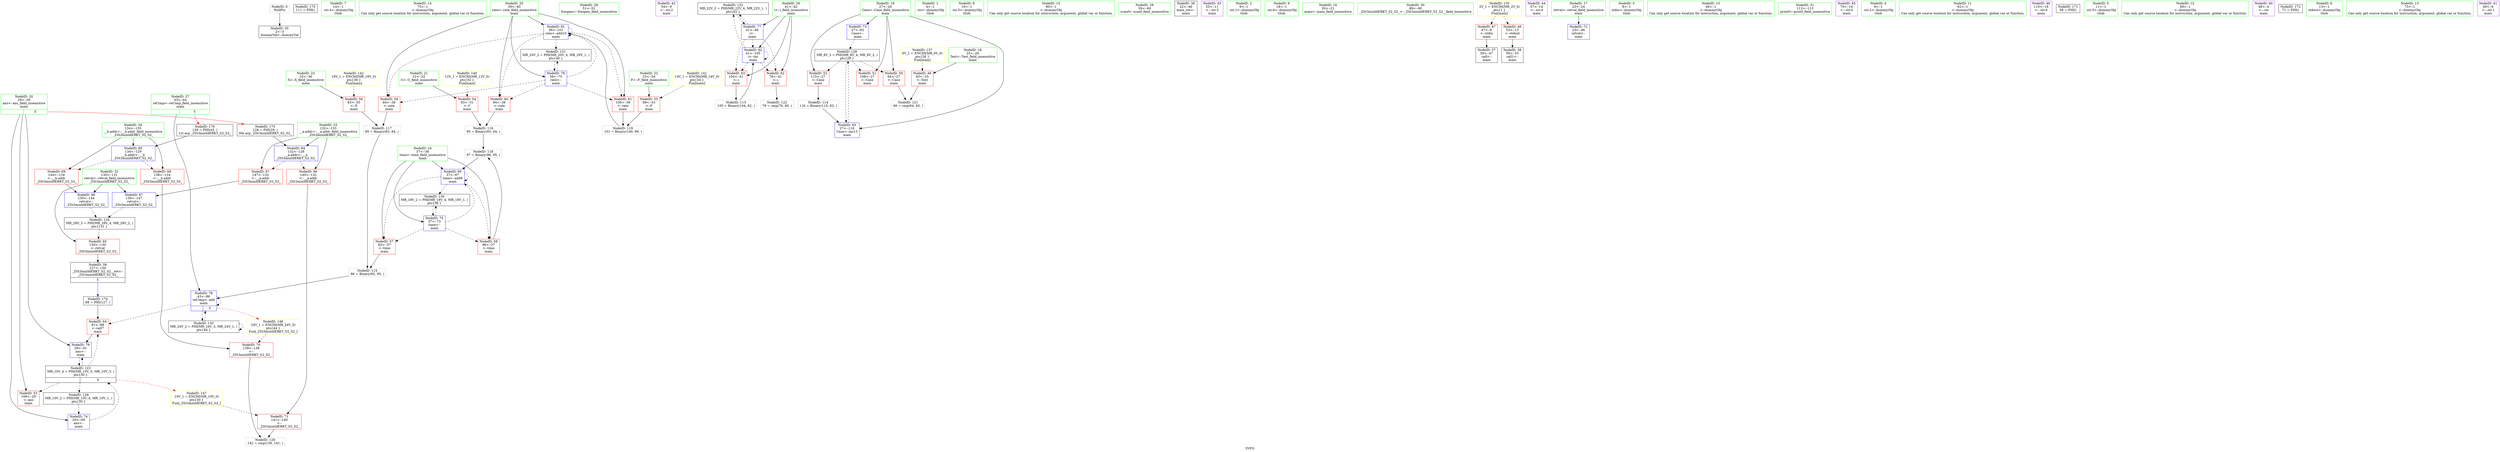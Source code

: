 digraph "SVFG" {
	label="SVFG";

	Node0x55859f85ed70 [shape=record,color=grey,label="{NodeID: 0\nNullPtr}"];
	Node0x55859f85ed70 -> Node0x55859f875820[style=solid];
	Node0x55859f88e000 [shape=record,color=black,label="{NodeID: 173\n111 = PHI()\n}"];
	Node0x55859f874010 [shape=record,color=green,label="{NodeID: 7\n14\<--1\n.str.4\<--dummyObj\nGlob }"];
	Node0x55859f8745c0 [shape=record,color=green,label="{NodeID: 14\n75\<--1\n\<--dummyObj\nCan only get source location for instruction, argument, global var or function.}"];
	Node0x55859f874c00 [shape=record,color=green,label="{NodeID: 21\n31\<--32\nC\<--C_field_insensitive\nmain\n}"];
	Node0x55859f874c00 -> Node0x55859f8777e0[style=solid];
	Node0x55859f8751b0 [shape=record,color=green,label="{NodeID: 28\n51\<--52\nfreopen\<--freopen_field_insensitive\n}"];
	Node0x55859f87bb00 [shape=record,color=grey,label="{NodeID: 118\n97 = Binary(96, 95, )\n}"];
	Node0x55859f87bb00 -> Node0x55859f878d00[style=solid];
	Node0x55859f875820 [shape=record,color=black,label="{NodeID: 35\n2\<--3\ndummyVal\<--dummyVal\n}"];
	Node0x55859f875e00 [shape=record,color=purple,label="{NodeID: 42\n54\<--9\n\<--.str.2\nmain\n}"];
	Node0x55859f882a10 [shape=record,color=black,label="{NodeID: 132\nMR_22V_2 = PHI(MR_22V_4, MR_22V_1, )\npts\{42 \}\n}"];
	Node0x55859f882a10 -> Node0x55859f878a90[style=dashed];
	Node0x55859f8773d0 [shape=record,color=red,label="{NodeID: 49\n65\<--25\n\<--Test\nmain\n}"];
	Node0x55859f8773d0 -> Node0x55859f87bf80[style=solid];
	Node0x55859f877980 [shape=record,color=red,label="{NodeID: 56\n83\<--35\n\<--X\nmain\n}"];
	Node0x55859f877980 -> Node0x55859f87b980[style=solid];
	Node0x55859f877f30 [shape=record,color=red,label="{NodeID: 63\n104\<--41\n\<--i\nmain\n}"];
	Node0x55859f877f30 -> Node0x55859f87b380[style=solid];
	Node0x55859f8784e0 [shape=record,color=red,label="{NodeID: 70\n139\<--138\n\<--\n_ZSt3minIdERKT_S2_S2_\n}"];
	Node0x55859f8784e0 -> Node0x55859f87be00[style=solid];
	Node0x55859f878a90 [shape=record,color=blue,label="{NodeID: 77\n41\<--46\ni\<--\nmain\n}"];
	Node0x55859f878a90 -> Node0x55859f877e60[style=dashed];
	Node0x55859f878a90 -> Node0x55859f877f30[style=dashed];
	Node0x55859f878a90 -> Node0x55859f878ea0[style=dashed];
	Node0x55859f878a90 -> Node0x55859f882a10[style=dashed];
	Node0x55859f879040 [shape=record,color=blue,label="{NodeID: 84\n132\<--128\n__a.addr\<--__a\n_ZSt3minIdERKT_S2_S2_\n}"];
	Node0x55859f879040 -> Node0x55859f8781a0[style=dashed];
	Node0x55859f879040 -> Node0x55859f878270[style=dashed];
	Node0x55859f873250 [shape=record,color=green,label="{NodeID: 1\n4\<--1\n.str\<--dummyObj\nGlob }"];
	Node0x55859f88e0d0 [shape=record,color=black,label="{NodeID: 174\n88 = PHI(127, )\n}"];
	Node0x55859f88e0d0 -> Node0x55859f878000[style=solid];
	Node0x55859f8740a0 [shape=record,color=green,label="{NodeID: 8\n16\<--1\n.str.5\<--dummyObj\nGlob }"];
	Node0x55859f8746c0 [shape=record,color=green,label="{NodeID: 15\n80\<--1\n\<--dummyObj\nCan only get source location for instruction, argument, global var or function.}"];
	Node0x55859f874cd0 [shape=record,color=green,label="{NodeID: 22\n33\<--34\nF\<--F_field_insensitive\nmain\n}"];
	Node0x55859f874cd0 -> Node0x55859f8778b0[style=solid];
	Node0x55859f8752b0 [shape=record,color=green,label="{NodeID: 29\n59\<--60\nscanf\<--scanf_field_insensitive\n}"];
	Node0x55859f87bc80 [shape=record,color=grey,label="{NodeID: 119\n101 = Binary(100, 99, )\n}"];
	Node0x55859f87bc80 -> Node0x55859f878dd0[style=solid];
	Node0x55859f875920 [shape=record,color=black,label="{NodeID: 36\n22\<--46\nmain_ret\<--\nmain\n}"];
	Node0x55859f875ed0 [shape=record,color=purple,label="{NodeID: 43\n55\<--11\n\<--.str.3\nmain\n}"];
	Node0x55859f882f10 [shape=record,color=black,label="{NodeID: 133\nMR_24V_2 = PHI(MR_24V_3, MR_24V_1, )\npts\{44 \}\n}"];
	Node0x55859f882f10 -> Node0x55859f878b60[style=dashed];
	Node0x55859f882f10 -> Node0x55859f882f10[style=dashed];
	Node0x55859f8774a0 [shape=record,color=red,label="{NodeID: 50\n64\<--27\n\<--Case\nmain\n}"];
	Node0x55859f8774a0 -> Node0x55859f87bf80[style=solid];
	Node0x55859f8847b0 [shape=record,color=yellow,style=double,label="{NodeID: 140\n12V_1 = ENCHI(MR_12V_0)\npts\{32 \}\nFun[main]}"];
	Node0x55859f8847b0 -> Node0x55859f8777e0[style=dashed];
	Node0x55859f877a50 [shape=record,color=red,label="{NodeID: 57\n82\<--37\n\<--time\nmain\n}"];
	Node0x55859f877a50 -> Node0x55859f87b680[style=solid];
	Node0x55859f884dd0 [shape=record,color=yellow,style=double,label="{NodeID: 147\n10V_1 = ENCHI(MR_10V_0)\npts\{30 \}\nFun[_ZSt3minIdERKT_S2_S2_]}"];
	Node0x55859f884dd0 -> Node0x55859f8785b0[style=dashed];
	Node0x55859f878000 [shape=record,color=red,label="{NodeID: 64\n91\<--88\n\<--call7\nmain\n}"];
	Node0x55859f878000 -> Node0x55859f878c30[style=solid];
	Node0x55859f8785b0 [shape=record,color=red,label="{NodeID: 71\n141\<--140\n\<--\n_ZSt3minIdERKT_S2_S2_\n}"];
	Node0x55859f8785b0 -> Node0x55859f87be00[style=solid];
	Node0x55859f878b60 [shape=record,color=blue,label="{NodeID: 78\n43\<--86\nref.tmp\<--add\nmain\n|{|<s3>5}}"];
	Node0x55859f878b60 -> Node0x55859f878000[style=dashed];
	Node0x55859f878b60 -> Node0x55859f878b60[style=dashed];
	Node0x55859f878b60 -> Node0x55859f882f10[style=dashed];
	Node0x55859f878b60:s3 -> Node0x55859f884ee0[style=dashed,color=red];
	Node0x55859f879110 [shape=record,color=blue,label="{NodeID: 85\n134\<--129\n__b.addr\<--__b\n_ZSt3minIdERKT_S2_S2_\n}"];
	Node0x55859f879110 -> Node0x55859f878340[style=dashed];
	Node0x55859f879110 -> Node0x55859f878410[style=dashed];
	Node0x55859f8732e0 [shape=record,color=green,label="{NodeID: 2\n6\<--1\n.str.1\<--dummyObj\nGlob }"];
	Node0x55859f88e2c0 [shape=record,color=black,label="{NodeID: 175\n128 = PHI(29, )\n0th arg _ZSt3minIdERKT_S2_S2_ }"];
	Node0x55859f88e2c0 -> Node0x55859f879040[style=solid];
	Node0x55859f874130 [shape=record,color=green,label="{NodeID: 9\n18\<--1\n.str.6\<--dummyObj\nGlob }"];
	Node0x55859f8747c0 [shape=record,color=green,label="{NodeID: 16\n20\<--21\nmain\<--main_field_insensitive\n}"];
	Node0x55859f874da0 [shape=record,color=green,label="{NodeID: 23\n35\<--36\nX\<--X_field_insensitive\nmain\n}"];
	Node0x55859f874da0 -> Node0x55859f877980[style=solid];
	Node0x55859f87b380 [shape=record,color=grey,label="{NodeID: 113\n105 = Binary(104, 62, )\n}"];
	Node0x55859f87b380 -> Node0x55859f878ea0[style=solid];
	Node0x55859f8753b0 [shape=record,color=green,label="{NodeID: 30\n89\<--90\n_ZSt3minIdERKT_S2_S2_\<--_ZSt3minIdERKT_S2_S2__field_insensitive\n}"];
	Node0x55859f87be00 [shape=record,color=grey,label="{NodeID: 120\n142 = cmp(139, 141, )\n}"];
	Node0x55859f8759f0 [shape=record,color=black,label="{NodeID: 37\n50\<--47\ncall\<--\nmain\n}"];
	Node0x55859f875fa0 [shape=record,color=purple,label="{NodeID: 44\n57\<--14\n\<--.str.4\nmain\n}"];
	Node0x55859f883410 [shape=record,color=black,label="{NodeID: 134\nMR_28V_3 = PHI(MR_28V_4, MR_28V_2, )\npts\{131 \}\n}"];
	Node0x55859f883410 -> Node0x55859f8780d0[style=dashed];
	Node0x55859f877570 [shape=record,color=red,label="{NodeID: 51\n108\<--27\n\<--Case\nmain\n}"];
	Node0x55859f884890 [shape=record,color=yellow,style=double,label="{NodeID: 141\n14V_1 = ENCHI(MR_14V_0)\npts\{34 \}\nFun[main]}"];
	Node0x55859f884890 -> Node0x55859f8778b0[style=dashed];
	Node0x55859f877b20 [shape=record,color=red,label="{NodeID: 58\n96\<--37\n\<--time\nmain\n}"];
	Node0x55859f877b20 -> Node0x55859f87bb00[style=solid];
	Node0x55859f884ee0 [shape=record,color=yellow,style=double,label="{NodeID: 148\n24V_1 = ENCHI(MR_24V_0)\npts\{44 \}\nFun[_ZSt3minIdERKT_S2_S2_]}"];
	Node0x55859f884ee0 -> Node0x55859f8784e0[style=dashed];
	Node0x55859f8780d0 [shape=record,color=red,label="{NodeID: 65\n150\<--130\n\<--retval\n_ZSt3minIdERKT_S2_S2_\n}"];
	Node0x55859f8780d0 -> Node0x55859f875b90[style=solid];
	Node0x55859f878680 [shape=record,color=blue,label="{NodeID: 72\n23\<--46\nretval\<--\nmain\n}"];
	Node0x55859f878c30 [shape=record,color=blue,label="{NodeID: 79\n29\<--91\nans\<--\nmain\n}"];
	Node0x55859f878c30 -> Node0x55859f87fd10[style=dashed];
	Node0x55859f8791e0 [shape=record,color=blue,label="{NodeID: 86\n130\<--144\nretval\<--\n_ZSt3minIdERKT_S2_S2_\n}"];
	Node0x55859f8791e0 -> Node0x55859f883410[style=dashed];
	Node0x55859f873590 [shape=record,color=green,label="{NodeID: 3\n8\<--1\nstdin\<--dummyObj\nGlob }"];
	Node0x55859f88e3c0 [shape=record,color=black,label="{NodeID: 176\n129 = PHI(43, )\n1st arg _ZSt3minIdERKT_S2_S2_ }"];
	Node0x55859f88e3c0 -> Node0x55859f879110[style=solid];
	Node0x55859f8741c0 [shape=record,color=green,label="{NodeID: 10\n46\<--1\n\<--dummyObj\nCan only get source location for instruction, argument, global var or function.}"];
	Node0x55859f8748c0 [shape=record,color=green,label="{NodeID: 17\n23\<--24\nretval\<--retval_field_insensitive\nmain\n}"];
	Node0x55859f8748c0 -> Node0x55859f878680[style=solid];
	Node0x55859f874e70 [shape=record,color=green,label="{NodeID: 24\n37\<--38\ntime\<--time_field_insensitive\nmain\n}"];
	Node0x55859f874e70 -> Node0x55859f877a50[style=solid];
	Node0x55859f874e70 -> Node0x55859f877b20[style=solid];
	Node0x55859f874e70 -> Node0x55859f8788f0[style=solid];
	Node0x55859f874e70 -> Node0x55859f878d00[style=solid];
	Node0x55859f87b500 [shape=record,color=grey,label="{NodeID: 114\n116 = Binary(115, 62, )\n}"];
	Node0x55859f87b500 -> Node0x55859f878f70[style=solid];
	Node0x55859f8754b0 [shape=record,color=green,label="{NodeID: 31\n112\<--113\nprintf\<--printf_field_insensitive\n}"];
	Node0x55859f87bf80 [shape=record,color=grey,label="{NodeID: 121\n66 = cmp(64, 65, )\n}"];
	Node0x55859f875ac0 [shape=record,color=black,label="{NodeID: 38\n56\<--53\ncall1\<--\nmain\n}"];
	Node0x55859f881610 [shape=record,color=black,label="{NodeID: 128\nMR_8V_3 = PHI(MR_8V_4, MR_8V_2, )\npts\{28 \}\n}"];
	Node0x55859f881610 -> Node0x55859f8774a0[style=dashed];
	Node0x55859f881610 -> Node0x55859f877570[style=dashed];
	Node0x55859f881610 -> Node0x55859f877640[style=dashed];
	Node0x55859f881610 -> Node0x55859f878f70[style=dashed];
	Node0x55859f876070 [shape=record,color=purple,label="{NodeID: 45\n70\<--16\n\<--.str.5\nmain\n}"];
	Node0x55859f883910 [shape=record,color=yellow,style=double,label="{NodeID: 135\n2V_1 = ENCHI(MR_2V_0)\npts\{1 \}\nFun[main]}"];
	Node0x55859f883910 -> Node0x55859f876210[style=dashed];
	Node0x55859f883910 -> Node0x55859f877300[style=dashed];
	Node0x55859f877640 [shape=record,color=red,label="{NodeID: 52\n115\<--27\n\<--Case\nmain\n}"];
	Node0x55859f877640 -> Node0x55859f87b500[style=solid];
	Node0x55859f884970 [shape=record,color=yellow,style=double,label="{NodeID: 142\n16V_1 = ENCHI(MR_16V_0)\npts\{36 \}\nFun[main]}"];
	Node0x55859f884970 -> Node0x55859f877980[style=dashed];
	Node0x55859f877bf0 [shape=record,color=red,label="{NodeID: 59\n84\<--39\n\<--rate\nmain\n}"];
	Node0x55859f877bf0 -> Node0x55859f87b980[style=solid];
	Node0x55859f8781a0 [shape=record,color=red,label="{NodeID: 66\n140\<--132\n\<--__a.addr\n_ZSt3minIdERKT_S2_S2_\n}"];
	Node0x55859f8781a0 -> Node0x55859f8785b0[style=solid];
	Node0x55859f878750 [shape=record,color=blue,label="{NodeID: 73\n27\<--62\nCase\<--\nmain\n}"];
	Node0x55859f878750 -> Node0x55859f881610[style=dashed];
	Node0x55859f878d00 [shape=record,color=blue,label="{NodeID: 80\n37\<--97\ntime\<--add9\nmain\n}"];
	Node0x55859f878d00 -> Node0x55859f877a50[style=dashed];
	Node0x55859f878d00 -> Node0x55859f877b20[style=dashed];
	Node0x55859f878d00 -> Node0x55859f878d00[style=dashed];
	Node0x55859f878d00 -> Node0x55859f882010[style=dashed];
	Node0x55859f8792b0 [shape=record,color=blue,label="{NodeID: 87\n130\<--147\nretval\<--\n_ZSt3minIdERKT_S2_S2_\n}"];
	Node0x55859f8792b0 -> Node0x55859f883410[style=dashed];
	Node0x55859f873620 [shape=record,color=green,label="{NodeID: 4\n9\<--1\n.str.2\<--dummyObj\nGlob }"];
	Node0x55859f8742c0 [shape=record,color=green,label="{NodeID: 11\n62\<--1\n\<--dummyObj\nCan only get source location for instruction, argument, global var or function.}"];
	Node0x55859f874990 [shape=record,color=green,label="{NodeID: 18\n25\<--26\nTest\<--Test_field_insensitive\nmain\n}"];
	Node0x55859f874990 -> Node0x55859f8773d0[style=solid];
	Node0x55859f874f40 [shape=record,color=green,label="{NodeID: 25\n39\<--40\nrate\<--rate_field_insensitive\nmain\n}"];
	Node0x55859f874f40 -> Node0x55859f877bf0[style=solid];
	Node0x55859f874f40 -> Node0x55859f877cc0[style=solid];
	Node0x55859f874f40 -> Node0x55859f877d90[style=solid];
	Node0x55859f874f40 -> Node0x55859f8789c0[style=solid];
	Node0x55859f874f40 -> Node0x55859f878dd0[style=solid];
	Node0x55859f87b680 [shape=record,color=grey,label="{NodeID: 115\n86 = Binary(82, 85, )\n}"];
	Node0x55859f87b680 -> Node0x55859f878b60[style=solid];
	Node0x55859f8755b0 [shape=record,color=green,label="{NodeID: 32\n130\<--131\nretval\<--retval_field_insensitive\n_ZSt3minIdERKT_S2_S2_\n}"];
	Node0x55859f8755b0 -> Node0x55859f8780d0[style=solid];
	Node0x55859f8755b0 -> Node0x55859f8791e0[style=solid];
	Node0x55859f8755b0 -> Node0x55859f8792b0[style=solid];
	Node0x55859f87c100 [shape=record,color=grey,label="{NodeID: 122\n79 = cmp(78, 80, )\n}"];
	Node0x55859f875b90 [shape=record,color=black,label="{NodeID: 39\n127\<--150\n_ZSt3minIdERKT_S2_S2__ret\<--\n_ZSt3minIdERKT_S2_S2_\n|{<s0>5}}"];
	Node0x55859f875b90:s0 -> Node0x55859f88e0d0[style=solid,color=blue];
	Node0x55859f881b10 [shape=record,color=black,label="{NodeID: 129\nMR_10V_2 = PHI(MR_10V_4, MR_10V_1, )\npts\{30 \}\n}"];
	Node0x55859f881b10 -> Node0x55859f878820[style=dashed];
	Node0x55859f876140 [shape=record,color=purple,label="{NodeID: 46\n110\<--18\n\<--.str.6\nmain\n}"];
	Node0x55859f877710 [shape=record,color=red,label="{NodeID: 53\n109\<--29\n\<--ans\nmain\n}"];
	Node0x55859f877cc0 [shape=record,color=red,label="{NodeID: 60\n94\<--39\n\<--rate\nmain\n}"];
	Node0x55859f877cc0 -> Node0x55859f87b800[style=solid];
	Node0x55859f878270 [shape=record,color=red,label="{NodeID: 67\n147\<--132\n\<--__a.addr\n_ZSt3minIdERKT_S2_S2_\n}"];
	Node0x55859f878270 -> Node0x55859f8792b0[style=solid];
	Node0x55859f878820 [shape=record,color=blue,label="{NodeID: 74\n29\<--69\nans\<--\nmain\n}"];
	Node0x55859f878820 -> Node0x55859f87fd10[style=dashed];
	Node0x55859f878dd0 [shape=record,color=blue,label="{NodeID: 81\n39\<--101\nrate\<--add10\nmain\n}"];
	Node0x55859f878dd0 -> Node0x55859f877bf0[style=dashed];
	Node0x55859f878dd0 -> Node0x55859f877cc0[style=dashed];
	Node0x55859f878dd0 -> Node0x55859f877d90[style=dashed];
	Node0x55859f878dd0 -> Node0x55859f878dd0[style=dashed];
	Node0x55859f878dd0 -> Node0x55859f882510[style=dashed];
	Node0x55859f88d870 [shape=record,color=black,label="{NodeID: 171\n58 = PHI()\n}"];
	Node0x55859f8736e0 [shape=record,color=green,label="{NodeID: 5\n11\<--1\n.str.3\<--dummyObj\nGlob }"];
	Node0x55859f8743c0 [shape=record,color=green,label="{NodeID: 12\n69\<--1\n\<--dummyObj\nCan only get source location for instruction, argument, global var or function.}"];
	Node0x55859f874a60 [shape=record,color=green,label="{NodeID: 19\n27\<--28\nCase\<--Case_field_insensitive\nmain\n}"];
	Node0x55859f874a60 -> Node0x55859f8774a0[style=solid];
	Node0x55859f874a60 -> Node0x55859f877570[style=solid];
	Node0x55859f874a60 -> Node0x55859f877640[style=solid];
	Node0x55859f874a60 -> Node0x55859f878750[style=solid];
	Node0x55859f874a60 -> Node0x55859f878f70[style=solid];
	Node0x55859f875010 [shape=record,color=green,label="{NodeID: 26\n41\<--42\ni\<--i_field_insensitive\nmain\n}"];
	Node0x55859f875010 -> Node0x55859f877e60[style=solid];
	Node0x55859f875010 -> Node0x55859f877f30[style=solid];
	Node0x55859f875010 -> Node0x55859f878a90[style=solid];
	Node0x55859f875010 -> Node0x55859f878ea0[style=solid];
	Node0x55859f87b800 [shape=record,color=grey,label="{NodeID: 116\n95 = Binary(93, 94, )\n}"];
	Node0x55859f87b800 -> Node0x55859f87bb00[style=solid];
	Node0x55859f875680 [shape=record,color=green,label="{NodeID: 33\n132\<--133\n__a.addr\<--__a.addr_field_insensitive\n_ZSt3minIdERKT_S2_S2_\n}"];
	Node0x55859f875680 -> Node0x55859f8781a0[style=solid];
	Node0x55859f875680 -> Node0x55859f878270[style=solid];
	Node0x55859f875680 -> Node0x55859f879040[style=solid];
	Node0x55859f87fd10 [shape=record,color=black,label="{NodeID: 123\nMR_10V_4 = PHI(MR_10V_5, MR_10V_3, )\npts\{30 \}\n|{|<s4>5}}"];
	Node0x55859f87fd10 -> Node0x55859f877710[style=dashed];
	Node0x55859f87fd10 -> Node0x55859f878000[style=dashed];
	Node0x55859f87fd10 -> Node0x55859f878c30[style=dashed];
	Node0x55859f87fd10 -> Node0x55859f881b10[style=dashed];
	Node0x55859f87fd10:s4 -> Node0x55859f884dd0[style=dashed,color=red];
	Node0x55859f875c60 [shape=record,color=purple,label="{NodeID: 40\n48\<--4\n\<--.str\nmain\n}"];
	Node0x55859f882010 [shape=record,color=black,label="{NodeID: 130\nMR_18V_2 = PHI(MR_18V_4, MR_18V_1, )\npts\{38 \}\n}"];
	Node0x55859f882010 -> Node0x55859f8788f0[style=dashed];
	Node0x55859f876210 [shape=record,color=red,label="{NodeID: 47\n47\<--8\n\<--stdin\nmain\n}"];
	Node0x55859f876210 -> Node0x55859f8759f0[style=solid];
	Node0x55859f884510 [shape=record,color=yellow,style=double,label="{NodeID: 137\n6V_1 = ENCHI(MR_6V_0)\npts\{26 \}\nFun[main]}"];
	Node0x55859f884510 -> Node0x55859f8773d0[style=dashed];
	Node0x55859f8777e0 [shape=record,color=red,label="{NodeID: 54\n93\<--31\n\<--C\nmain\n}"];
	Node0x55859f8777e0 -> Node0x55859f87b800[style=solid];
	Node0x55859f877d90 [shape=record,color=red,label="{NodeID: 61\n100\<--39\n\<--rate\nmain\n}"];
	Node0x55859f877d90 -> Node0x55859f87bc80[style=solid];
	Node0x55859f878340 [shape=record,color=red,label="{NodeID: 68\n138\<--134\n\<--__b.addr\n_ZSt3minIdERKT_S2_S2_\n}"];
	Node0x55859f878340 -> Node0x55859f8784e0[style=solid];
	Node0x55859f8788f0 [shape=record,color=blue,label="{NodeID: 75\n37\<--73\ntime\<--\nmain\n}"];
	Node0x55859f8788f0 -> Node0x55859f877a50[style=dashed];
	Node0x55859f8788f0 -> Node0x55859f877b20[style=dashed];
	Node0x55859f8788f0 -> Node0x55859f878d00[style=dashed];
	Node0x55859f8788f0 -> Node0x55859f882010[style=dashed];
	Node0x55859f878ea0 [shape=record,color=blue,label="{NodeID: 82\n41\<--105\ni\<--inc\nmain\n}"];
	Node0x55859f878ea0 -> Node0x55859f877e60[style=dashed];
	Node0x55859f878ea0 -> Node0x55859f877f30[style=dashed];
	Node0x55859f878ea0 -> Node0x55859f878ea0[style=dashed];
	Node0x55859f878ea0 -> Node0x55859f882a10[style=dashed];
	Node0x55859f88d970 [shape=record,color=black,label="{NodeID: 172\n71 = PHI()\n}"];
	Node0x55859f873f80 [shape=record,color=green,label="{NodeID: 6\n13\<--1\nstdout\<--dummyObj\nGlob }"];
	Node0x55859f8744c0 [shape=record,color=green,label="{NodeID: 13\n73\<--1\n\<--dummyObj\nCan only get source location for instruction, argument, global var or function.}"];
	Node0x55859f874b30 [shape=record,color=green,label="{NodeID: 20\n29\<--30\nans\<--ans_field_insensitive\nmain\n|{|<s3>5}}"];
	Node0x55859f874b30 -> Node0x55859f877710[style=solid];
	Node0x55859f874b30 -> Node0x55859f878820[style=solid];
	Node0x55859f874b30 -> Node0x55859f878c30[style=solid];
	Node0x55859f874b30:s3 -> Node0x55859f88e2c0[style=solid,color=red];
	Node0x55859f8750e0 [shape=record,color=green,label="{NodeID: 27\n43\<--44\nref.tmp\<--ref.tmp_field_insensitive\nmain\n|{|<s1>5}}"];
	Node0x55859f8750e0 -> Node0x55859f878b60[style=solid];
	Node0x55859f8750e0:s1 -> Node0x55859f88e3c0[style=solid,color=red];
	Node0x55859f87b980 [shape=record,color=grey,label="{NodeID: 117\n85 = Binary(83, 84, )\n}"];
	Node0x55859f87b980 -> Node0x55859f87b680[style=solid];
	Node0x55859f875750 [shape=record,color=green,label="{NodeID: 34\n134\<--135\n__b.addr\<--__b.addr_field_insensitive\n_ZSt3minIdERKT_S2_S2_\n}"];
	Node0x55859f875750 -> Node0x55859f878340[style=solid];
	Node0x55859f875750 -> Node0x55859f878410[style=solid];
	Node0x55859f875750 -> Node0x55859f879110[style=solid];
	Node0x55859f875d30 [shape=record,color=purple,label="{NodeID: 41\n49\<--6\n\<--.str.1\nmain\n}"];
	Node0x55859f882510 [shape=record,color=black,label="{NodeID: 131\nMR_20V_2 = PHI(MR_20V_4, MR_20V_1, )\npts\{40 \}\n}"];
	Node0x55859f882510 -> Node0x55859f8789c0[style=dashed];
	Node0x55859f877300 [shape=record,color=red,label="{NodeID: 48\n53\<--13\n\<--stdout\nmain\n}"];
	Node0x55859f877300 -> Node0x55859f875ac0[style=solid];
	Node0x55859f8778b0 [shape=record,color=red,label="{NodeID: 55\n99\<--33\n\<--F\nmain\n}"];
	Node0x55859f8778b0 -> Node0x55859f87bc80[style=solid];
	Node0x55859f877e60 [shape=record,color=red,label="{NodeID: 62\n78\<--41\n\<--i\nmain\n}"];
	Node0x55859f877e60 -> Node0x55859f87c100[style=solid];
	Node0x55859f878410 [shape=record,color=red,label="{NodeID: 69\n144\<--134\n\<--__b.addr\n_ZSt3minIdERKT_S2_S2_\n}"];
	Node0x55859f878410 -> Node0x55859f8791e0[style=solid];
	Node0x55859f8789c0 [shape=record,color=blue,label="{NodeID: 76\n39\<--75\nrate\<--\nmain\n}"];
	Node0x55859f8789c0 -> Node0x55859f877bf0[style=dashed];
	Node0x55859f8789c0 -> Node0x55859f877cc0[style=dashed];
	Node0x55859f8789c0 -> Node0x55859f877d90[style=dashed];
	Node0x55859f8789c0 -> Node0x55859f878dd0[style=dashed];
	Node0x55859f8789c0 -> Node0x55859f882510[style=dashed];
	Node0x55859f878f70 [shape=record,color=blue,label="{NodeID: 83\n27\<--116\nCase\<--inc13\nmain\n}"];
	Node0x55859f878f70 -> Node0x55859f881610[style=dashed];
}

